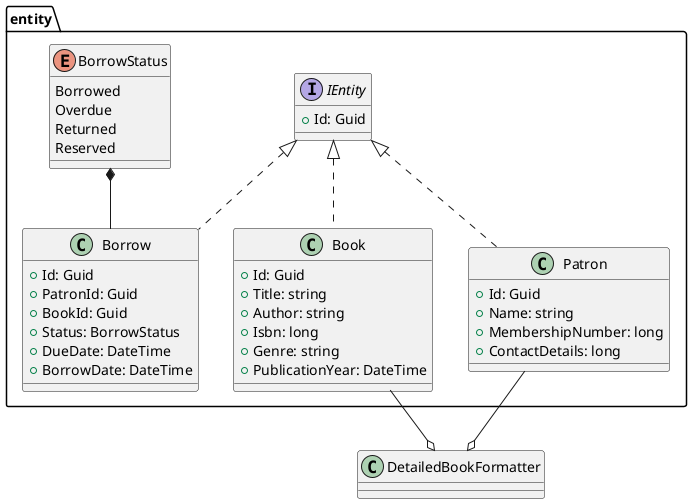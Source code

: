 @startuml
package entity {

    class Book {
        + Id: Guid
        + Title: string
        + Author: string
        + Isbn: long
        + Genre: string
        + PublicationYear: DateTime
    }

    class Patron {
        + Id: Guid
        + Name: string
        + MembershipNumber: long
        + ContactDetails: long
    }

    class Borrow {
        + Id: Guid
        + PatronId: Guid
        + BookId: Guid
        + Status: BorrowStatus
        + DueDate: DateTime
        + BorrowDate: DateTime
    }

    interface IEntity {
        + Id: Guid
    }
    IEntity <|.. Borrow
    IEntity <|.. Book
    IEntity <|.. Patron

    enum BorrowStatus {
        Borrowed
        Overdue
        Returned
        Reserved
    }
    BorrowStatus *-- Borrow
}

Book --o DetailedBookFormatter
Patron --o DetailedBookFormatter

@enduml

